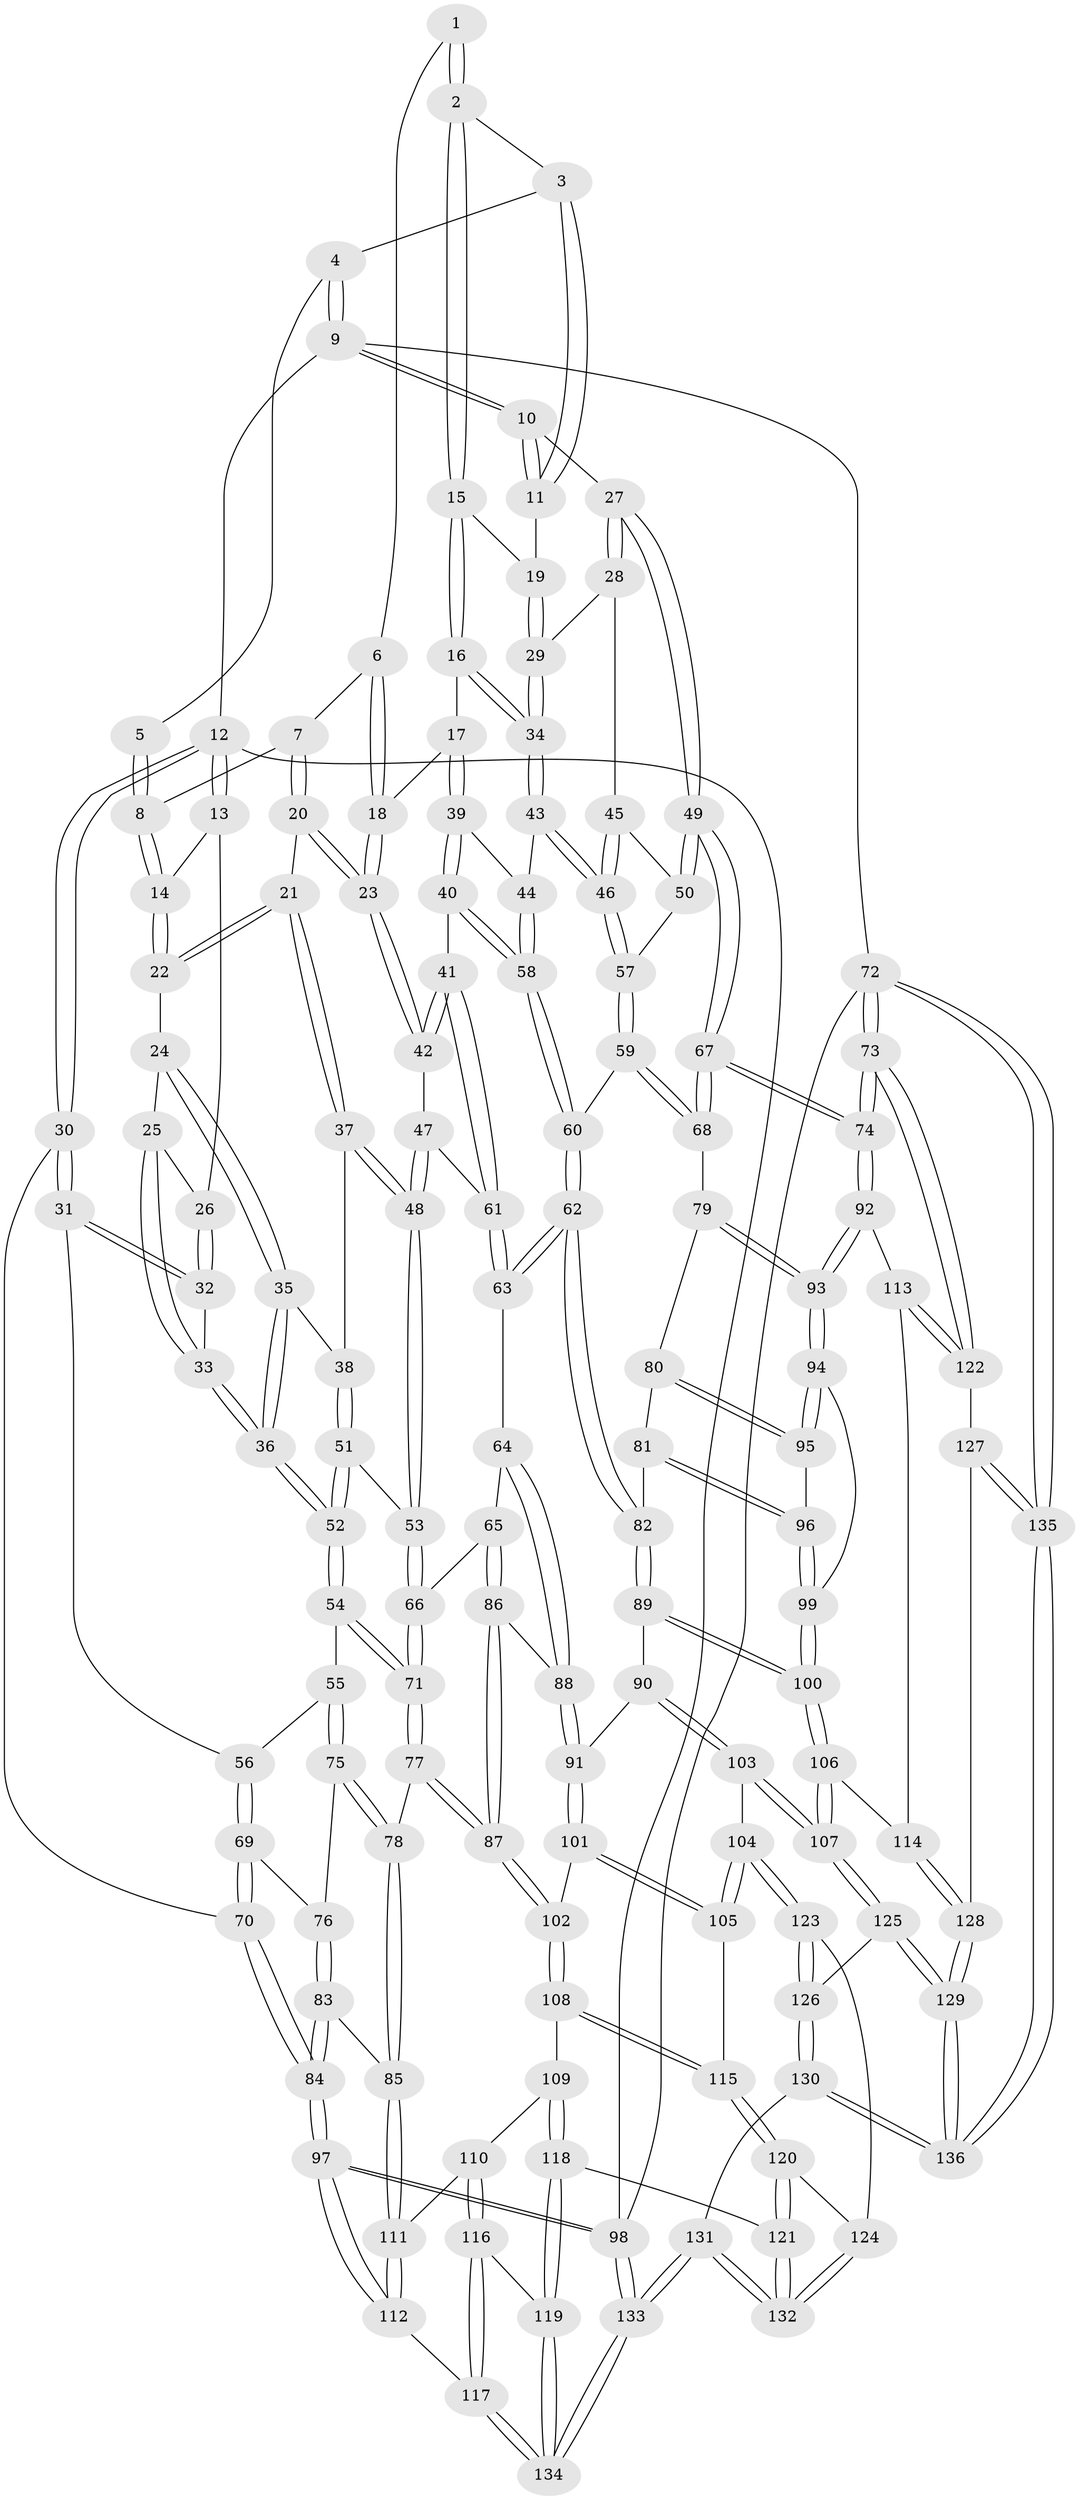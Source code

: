 // coarse degree distribution, {5: 0.38271604938271603, 6: 0.16049382716049382, 4: 0.30864197530864196, 7: 0.06172839506172839, 3: 0.04938271604938271, 2: 0.024691358024691357, 8: 0.012345679012345678}
// Generated by graph-tools (version 1.1) at 2025/21/03/04/25 18:21:41]
// undirected, 136 vertices, 337 edges
graph export_dot {
graph [start="1"]
  node [color=gray90,style=filled];
  1 [pos="+0.6324285351997146+0"];
  2 [pos="+0.6978206252560234+0.04331425000016509"];
  3 [pos="+0.748104822812048+0.025073572640833167"];
  4 [pos="+1+0"];
  5 [pos="+0.5987197956730135+0"];
  6 [pos="+0.6068891155112044+0.02570410509489811"];
  7 [pos="+0.5435906787229419+0.09131060318426364"];
  8 [pos="+0.3546522498179229+0"];
  9 [pos="+1+0"];
  10 [pos="+1+0"];
  11 [pos="+0.8368603005780074+0.05041505982108703"];
  12 [pos="+0+0"];
  13 [pos="+0.1894343309976718+0"];
  14 [pos="+0.24980501526940624+0"];
  15 [pos="+0.7242982495335524+0.1266408559061001"];
  16 [pos="+0.7166928489908898+0.14361486825033437"];
  17 [pos="+0.668925906260933+0.1668788080676333"];
  18 [pos="+0.6376351173358231+0.16161956997731364"];
  19 [pos="+0.7623107914844917+0.1099175260634451"];
  20 [pos="+0.5226083115333943+0.16550384233004725"];
  21 [pos="+0.4602513567810197+0.16159739708113005"];
  22 [pos="+0.3002157687673245+0"];
  23 [pos="+0.5408445282058457+0.177198841610598"];
  24 [pos="+0.2780014903848133+0.12753925985241027"];
  25 [pos="+0.2073762327798502+0.17793029675786406"];
  26 [pos="+0.1555298008596164+0.15514690398336112"];
  27 [pos="+1+0"];
  28 [pos="+0.8951215056450222+0.1761360256517258"];
  29 [pos="+0.8886586573330845+0.17723498541306826"];
  30 [pos="+0+0.1666777890073809"];
  31 [pos="+0.032360324475681136+0.27111650753599403"];
  32 [pos="+0.09716280866187424+0.24868162636044056"];
  33 [pos="+0.17675716774662192+0.24715513286889418"];
  34 [pos="+0.7866353264804361+0.21762724652639798"];
  35 [pos="+0.30009867997851203+0.23047090856438696"];
  36 [pos="+0.24937400191250167+0.277327197963699"];
  37 [pos="+0.4056315496097585+0.24230869592541154"];
  38 [pos="+0.32937010379590675+0.238295560246745"];
  39 [pos="+0.6711600650710984+0.25241976866939997"];
  40 [pos="+0.6106571460629487+0.3155357244897632"];
  41 [pos="+0.5947279086510385+0.31808201627427296"];
  42 [pos="+0.5473190324396194+0.21708107610749885"];
  43 [pos="+0.7808469362815132+0.29493074204915254"];
  44 [pos="+0.7617921697982496+0.30357569956966296"];
  45 [pos="+0.883849755857823+0.24829263072209903"];
  46 [pos="+0.8316287177224119+0.3192086082764047"];
  47 [pos="+0.4622865763709872+0.32773401476553116"];
  48 [pos="+0.434033096151861+0.33330950838568824"];
  49 [pos="+1+0.2972673686375177"];
  50 [pos="+0.9504900578039821+0.31164534235915686"];
  51 [pos="+0.34362728027569067+0.3841512094925576"];
  52 [pos="+0.25384762344974+0.39915111656007574"];
  53 [pos="+0.4097337765118508+0.38520512373723376"];
  54 [pos="+0.24907260151334124+0.4044652607104182"];
  55 [pos="+0.23549574300951168+0.41215250878864823"];
  56 [pos="+0.06984834906146893+0.32533374572882645"];
  57 [pos="+0.8534122356699402+0.3449717800356063"];
  58 [pos="+0.7132081291193275+0.3705371126724749"];
  59 [pos="+0.8591625770314616+0.437591217143123"];
  60 [pos="+0.7136403611918511+0.3786396978318259"];
  61 [pos="+0.5774431167213315+0.340006195194729"];
  62 [pos="+0.6674169938181768+0.5007462442360466"];
  63 [pos="+0.5727197935887793+0.46826700481308237"];
  64 [pos="+0.5150241051912006+0.48754909179815614"];
  65 [pos="+0.4888949551203023+0.4801349125756643"];
  66 [pos="+0.44988918795574656+0.4620155260389559"];
  67 [pos="+1+0.503276807423963"];
  68 [pos="+0.8874066478792404+0.5107414848997828"];
  69 [pos="+0.07081782743317036+0.464766343836474"];
  70 [pos="+0+0.46388154905113377"];
  71 [pos="+0.3594313072677605+0.534014875380867"];
  72 [pos="+1+1"];
  73 [pos="+1+1"];
  74 [pos="+1+0.7431276978537518"];
  75 [pos="+0.2020683747099421+0.47634189589739956"];
  76 [pos="+0.07441199622423232+0.4692184570815201"];
  77 [pos="+0.32795581203525337+0.6182988385331717"];
  78 [pos="+0.20524411013273322+0.5361584212215397"];
  79 [pos="+0.8855061693415425+0.5121900072560978"];
  80 [pos="+0.848528208626185+0.5300532568940395"];
  81 [pos="+0.8341172931180166+0.5355183364292001"];
  82 [pos="+0.7085421272476131+0.553176413368142"];
  83 [pos="+0.05052870738086233+0.6246813539782639"];
  84 [pos="+0+0.6435692101948659"];
  85 [pos="+0.09503088057405477+0.6400088366307268"];
  86 [pos="+0.4016115194563193+0.6368069153932817"];
  87 [pos="+0.33908640555021147+0.6543723162525807"];
  88 [pos="+0.5145546997639315+0.6291737945496184"];
  89 [pos="+0.6907770349038113+0.6025462925498686"];
  90 [pos="+0.5650670330286298+0.6533654604691803"];
  91 [pos="+0.5319480398666576+0.647013999953355"];
  92 [pos="+0.9312910428597114+0.7541060388679507"];
  93 [pos="+0.9128623380897516+0.7331053642249417"];
  94 [pos="+0.9025995415993148+0.7275948916123929"];
  95 [pos="+0.8659317175355806+0.6902052618755242"];
  96 [pos="+0.8223429091316162+0.669974044966904"];
  97 [pos="+0+1"];
  98 [pos="+0+1"];
  99 [pos="+0.7759324958454181+0.7135886118247471"];
  100 [pos="+0.7249862319543879+0.7338522559490575"];
  101 [pos="+0.48802145754757703+0.7440344128102598"];
  102 [pos="+0.33800666550299463+0.658562477206505"];
  103 [pos="+0.6235333518518406+0.8208319265144821"];
  104 [pos="+0.5646134937528634+0.8374262814828336"];
  105 [pos="+0.5006150560926639+0.8162698904967449"];
  106 [pos="+0.7075091653674879+0.8200563141278344"];
  107 [pos="+0.6925866414211856+0.826315937624399"];
  108 [pos="+0.3145561709064747+0.6989029306132818"];
  109 [pos="+0.28592617739374354+0.723865066069413"];
  110 [pos="+0.23332542753760033+0.7293296688425069"];
  111 [pos="+0.09536083307452788+0.6404904369464819"];
  112 [pos="+0.07252883891254377+0.885415589894281"];
  113 [pos="+0.8540775456954597+0.8284688920598425"];
  114 [pos="+0.7469749841145481+0.8368891649270693"];
  115 [pos="+0.4579563431284111+0.8312172864098671"];
  116 [pos="+0.13972672351452908+0.8550216150022708"];
  117 [pos="+0.08148919557003112+0.8840006970400488"];
  118 [pos="+0.3181818890758802+0.8855216116020508"];
  119 [pos="+0.3035317282497263+0.8984665945970557"];
  120 [pos="+0.4010446936847465+0.8903077729172981"];
  121 [pos="+0.3981215437597922+0.8924950904396722"];
  122 [pos="+0.9169180621878465+0.9269901734441974"];
  123 [pos="+0.5512011612087572+0.902078644705954"];
  124 [pos="+0.4942378345271297+0.9346998343082839"];
  125 [pos="+0.6738101763226041+0.935115582780979"];
  126 [pos="+0.5605017824886995+0.9758314176641323"];
  127 [pos="+0.8047840789741427+0.9630755102411891"];
  128 [pos="+0.7916298641649836+0.945579336948648"];
  129 [pos="+0.681663353744242+1"];
  130 [pos="+0.5125607606397206+1"];
  131 [pos="+0.4683436493963494+1"];
  132 [pos="+0.44673120881363565+1"];
  133 [pos="+0.2927362659160938+1"];
  134 [pos="+0.26610115338773116+1"];
  135 [pos="+0.8378810702922833+1"];
  136 [pos="+0.6575294586680942+1"];
  1 -- 2;
  1 -- 2;
  1 -- 6;
  2 -- 3;
  2 -- 15;
  2 -- 15;
  3 -- 4;
  3 -- 11;
  3 -- 11;
  4 -- 5;
  4 -- 9;
  4 -- 9;
  5 -- 8;
  5 -- 8;
  6 -- 7;
  6 -- 18;
  6 -- 18;
  7 -- 8;
  7 -- 20;
  7 -- 20;
  8 -- 14;
  8 -- 14;
  9 -- 10;
  9 -- 10;
  9 -- 12;
  9 -- 72;
  10 -- 11;
  10 -- 11;
  10 -- 27;
  11 -- 19;
  12 -- 13;
  12 -- 13;
  12 -- 30;
  12 -- 30;
  12 -- 98;
  13 -- 14;
  13 -- 26;
  14 -- 22;
  14 -- 22;
  15 -- 16;
  15 -- 16;
  15 -- 19;
  16 -- 17;
  16 -- 34;
  16 -- 34;
  17 -- 18;
  17 -- 39;
  17 -- 39;
  18 -- 23;
  18 -- 23;
  19 -- 29;
  19 -- 29;
  20 -- 21;
  20 -- 23;
  20 -- 23;
  21 -- 22;
  21 -- 22;
  21 -- 37;
  21 -- 37;
  22 -- 24;
  23 -- 42;
  23 -- 42;
  24 -- 25;
  24 -- 35;
  24 -- 35;
  25 -- 26;
  25 -- 33;
  25 -- 33;
  26 -- 32;
  26 -- 32;
  27 -- 28;
  27 -- 28;
  27 -- 49;
  27 -- 49;
  28 -- 29;
  28 -- 45;
  29 -- 34;
  29 -- 34;
  30 -- 31;
  30 -- 31;
  30 -- 70;
  31 -- 32;
  31 -- 32;
  31 -- 56;
  32 -- 33;
  33 -- 36;
  33 -- 36;
  34 -- 43;
  34 -- 43;
  35 -- 36;
  35 -- 36;
  35 -- 38;
  36 -- 52;
  36 -- 52;
  37 -- 38;
  37 -- 48;
  37 -- 48;
  38 -- 51;
  38 -- 51;
  39 -- 40;
  39 -- 40;
  39 -- 44;
  40 -- 41;
  40 -- 58;
  40 -- 58;
  41 -- 42;
  41 -- 42;
  41 -- 61;
  41 -- 61;
  42 -- 47;
  43 -- 44;
  43 -- 46;
  43 -- 46;
  44 -- 58;
  44 -- 58;
  45 -- 46;
  45 -- 46;
  45 -- 50;
  46 -- 57;
  46 -- 57;
  47 -- 48;
  47 -- 48;
  47 -- 61;
  48 -- 53;
  48 -- 53;
  49 -- 50;
  49 -- 50;
  49 -- 67;
  49 -- 67;
  50 -- 57;
  51 -- 52;
  51 -- 52;
  51 -- 53;
  52 -- 54;
  52 -- 54;
  53 -- 66;
  53 -- 66;
  54 -- 55;
  54 -- 71;
  54 -- 71;
  55 -- 56;
  55 -- 75;
  55 -- 75;
  56 -- 69;
  56 -- 69;
  57 -- 59;
  57 -- 59;
  58 -- 60;
  58 -- 60;
  59 -- 60;
  59 -- 68;
  59 -- 68;
  60 -- 62;
  60 -- 62;
  61 -- 63;
  61 -- 63;
  62 -- 63;
  62 -- 63;
  62 -- 82;
  62 -- 82;
  63 -- 64;
  64 -- 65;
  64 -- 88;
  64 -- 88;
  65 -- 66;
  65 -- 86;
  65 -- 86;
  66 -- 71;
  66 -- 71;
  67 -- 68;
  67 -- 68;
  67 -- 74;
  67 -- 74;
  68 -- 79;
  69 -- 70;
  69 -- 70;
  69 -- 76;
  70 -- 84;
  70 -- 84;
  71 -- 77;
  71 -- 77;
  72 -- 73;
  72 -- 73;
  72 -- 135;
  72 -- 135;
  72 -- 98;
  73 -- 74;
  73 -- 74;
  73 -- 122;
  73 -- 122;
  74 -- 92;
  74 -- 92;
  75 -- 76;
  75 -- 78;
  75 -- 78;
  76 -- 83;
  76 -- 83;
  77 -- 78;
  77 -- 87;
  77 -- 87;
  78 -- 85;
  78 -- 85;
  79 -- 80;
  79 -- 93;
  79 -- 93;
  80 -- 81;
  80 -- 95;
  80 -- 95;
  81 -- 82;
  81 -- 96;
  81 -- 96;
  82 -- 89;
  82 -- 89;
  83 -- 84;
  83 -- 84;
  83 -- 85;
  84 -- 97;
  84 -- 97;
  85 -- 111;
  85 -- 111;
  86 -- 87;
  86 -- 87;
  86 -- 88;
  87 -- 102;
  87 -- 102;
  88 -- 91;
  88 -- 91;
  89 -- 90;
  89 -- 100;
  89 -- 100;
  90 -- 91;
  90 -- 103;
  90 -- 103;
  91 -- 101;
  91 -- 101;
  92 -- 93;
  92 -- 93;
  92 -- 113;
  93 -- 94;
  93 -- 94;
  94 -- 95;
  94 -- 95;
  94 -- 99;
  95 -- 96;
  96 -- 99;
  96 -- 99;
  97 -- 98;
  97 -- 98;
  97 -- 112;
  97 -- 112;
  98 -- 133;
  98 -- 133;
  99 -- 100;
  99 -- 100;
  100 -- 106;
  100 -- 106;
  101 -- 102;
  101 -- 105;
  101 -- 105;
  102 -- 108;
  102 -- 108;
  103 -- 104;
  103 -- 107;
  103 -- 107;
  104 -- 105;
  104 -- 105;
  104 -- 123;
  104 -- 123;
  105 -- 115;
  106 -- 107;
  106 -- 107;
  106 -- 114;
  107 -- 125;
  107 -- 125;
  108 -- 109;
  108 -- 115;
  108 -- 115;
  109 -- 110;
  109 -- 118;
  109 -- 118;
  110 -- 111;
  110 -- 116;
  110 -- 116;
  111 -- 112;
  111 -- 112;
  112 -- 117;
  113 -- 114;
  113 -- 122;
  113 -- 122;
  114 -- 128;
  114 -- 128;
  115 -- 120;
  115 -- 120;
  116 -- 117;
  116 -- 117;
  116 -- 119;
  117 -- 134;
  117 -- 134;
  118 -- 119;
  118 -- 119;
  118 -- 121;
  119 -- 134;
  119 -- 134;
  120 -- 121;
  120 -- 121;
  120 -- 124;
  121 -- 132;
  121 -- 132;
  122 -- 127;
  123 -- 124;
  123 -- 126;
  123 -- 126;
  124 -- 132;
  124 -- 132;
  125 -- 126;
  125 -- 129;
  125 -- 129;
  126 -- 130;
  126 -- 130;
  127 -- 128;
  127 -- 135;
  127 -- 135;
  128 -- 129;
  128 -- 129;
  129 -- 136;
  129 -- 136;
  130 -- 131;
  130 -- 136;
  130 -- 136;
  131 -- 132;
  131 -- 132;
  131 -- 133;
  131 -- 133;
  133 -- 134;
  133 -- 134;
  135 -- 136;
  135 -- 136;
}
